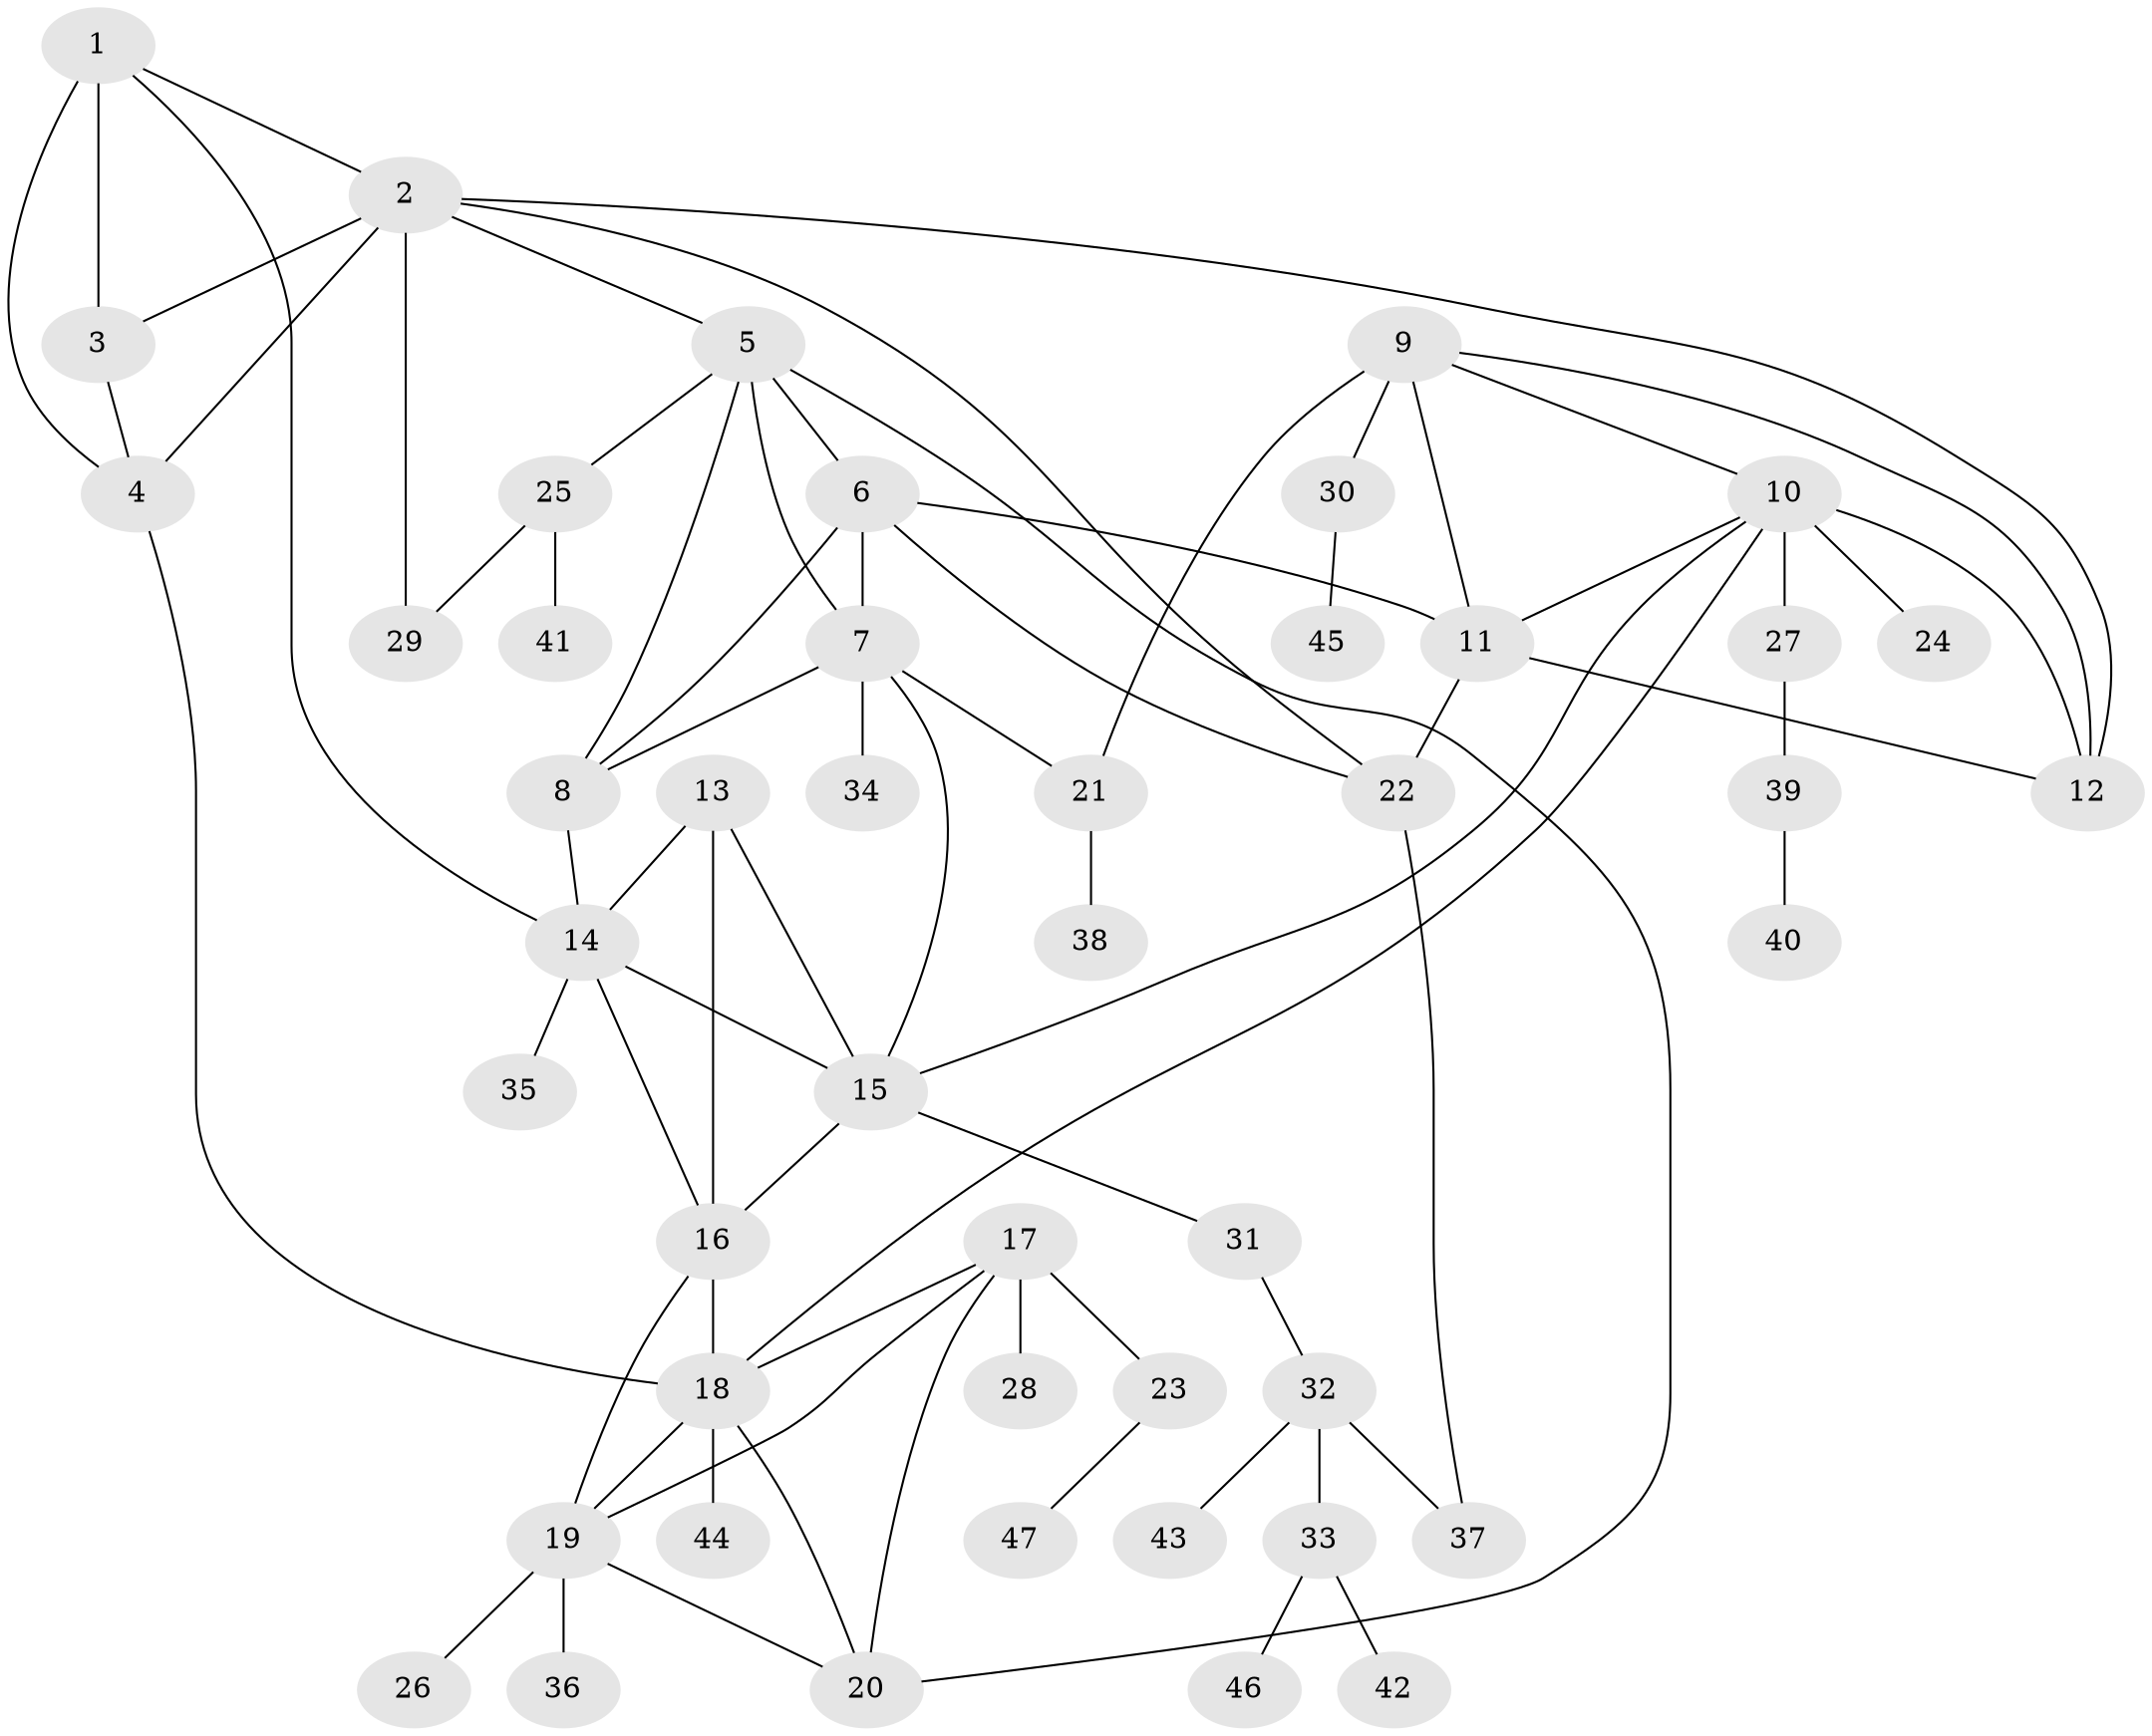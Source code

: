 // original degree distribution, {9: 0.010638297872340425, 10: 0.02127659574468085, 3: 0.07446808510638298, 5: 0.05319148936170213, 12: 0.010638297872340425, 6: 0.010638297872340425, 7: 0.0425531914893617, 8: 0.031914893617021274, 4: 0.0425531914893617, 1: 0.5212765957446809, 2: 0.18085106382978725}
// Generated by graph-tools (version 1.1) at 2025/37/03/09/25 02:37:28]
// undirected, 47 vertices, 74 edges
graph export_dot {
graph [start="1"]
  node [color=gray90,style=filled];
  1;
  2;
  3;
  4;
  5;
  6;
  7;
  8;
  9;
  10;
  11;
  12;
  13;
  14;
  15;
  16;
  17;
  18;
  19;
  20;
  21;
  22;
  23;
  24;
  25;
  26;
  27;
  28;
  29;
  30;
  31;
  32;
  33;
  34;
  35;
  36;
  37;
  38;
  39;
  40;
  41;
  42;
  43;
  44;
  45;
  46;
  47;
  1 -- 2 [weight=1.0];
  1 -- 3 [weight=5.0];
  1 -- 4 [weight=1.0];
  1 -- 14 [weight=1.0];
  2 -- 3 [weight=1.0];
  2 -- 4 [weight=1.0];
  2 -- 5 [weight=1.0];
  2 -- 12 [weight=1.0];
  2 -- 22 [weight=2.0];
  2 -- 29 [weight=2.0];
  3 -- 4 [weight=1.0];
  4 -- 18 [weight=1.0];
  5 -- 6 [weight=1.0];
  5 -- 7 [weight=6.0];
  5 -- 8 [weight=1.0];
  5 -- 20 [weight=1.0];
  5 -- 25 [weight=1.0];
  6 -- 7 [weight=1.0];
  6 -- 8 [weight=1.0];
  6 -- 11 [weight=1.0];
  6 -- 22 [weight=1.0];
  7 -- 8 [weight=1.0];
  7 -- 15 [weight=1.0];
  7 -- 21 [weight=1.0];
  7 -- 34 [weight=1.0];
  8 -- 14 [weight=1.0];
  9 -- 10 [weight=1.0];
  9 -- 11 [weight=1.0];
  9 -- 12 [weight=1.0];
  9 -- 21 [weight=2.0];
  9 -- 30 [weight=1.0];
  10 -- 11 [weight=1.0];
  10 -- 12 [weight=1.0];
  10 -- 15 [weight=1.0];
  10 -- 18 [weight=1.0];
  10 -- 24 [weight=1.0];
  10 -- 27 [weight=3.0];
  11 -- 12 [weight=1.0];
  11 -- 22 [weight=3.0];
  13 -- 14 [weight=1.0];
  13 -- 15 [weight=1.0];
  13 -- 16 [weight=1.0];
  14 -- 15 [weight=1.0];
  14 -- 16 [weight=1.0];
  14 -- 35 [weight=1.0];
  15 -- 16 [weight=1.0];
  15 -- 31 [weight=1.0];
  16 -- 18 [weight=1.0];
  16 -- 19 [weight=1.0];
  17 -- 18 [weight=1.0];
  17 -- 19 [weight=1.0];
  17 -- 20 [weight=1.0];
  17 -- 23 [weight=1.0];
  17 -- 28 [weight=2.0];
  18 -- 19 [weight=1.0];
  18 -- 20 [weight=1.0];
  18 -- 44 [weight=1.0];
  19 -- 20 [weight=1.0];
  19 -- 26 [weight=1.0];
  19 -- 36 [weight=2.0];
  21 -- 38 [weight=1.0];
  22 -- 37 [weight=1.0];
  23 -- 47 [weight=1.0];
  25 -- 29 [weight=1.0];
  25 -- 41 [weight=1.0];
  27 -- 39 [weight=1.0];
  30 -- 45 [weight=1.0];
  31 -- 32 [weight=1.0];
  32 -- 33 [weight=1.0];
  32 -- 37 [weight=1.0];
  32 -- 43 [weight=1.0];
  33 -- 42 [weight=1.0];
  33 -- 46 [weight=1.0];
  39 -- 40 [weight=1.0];
}
